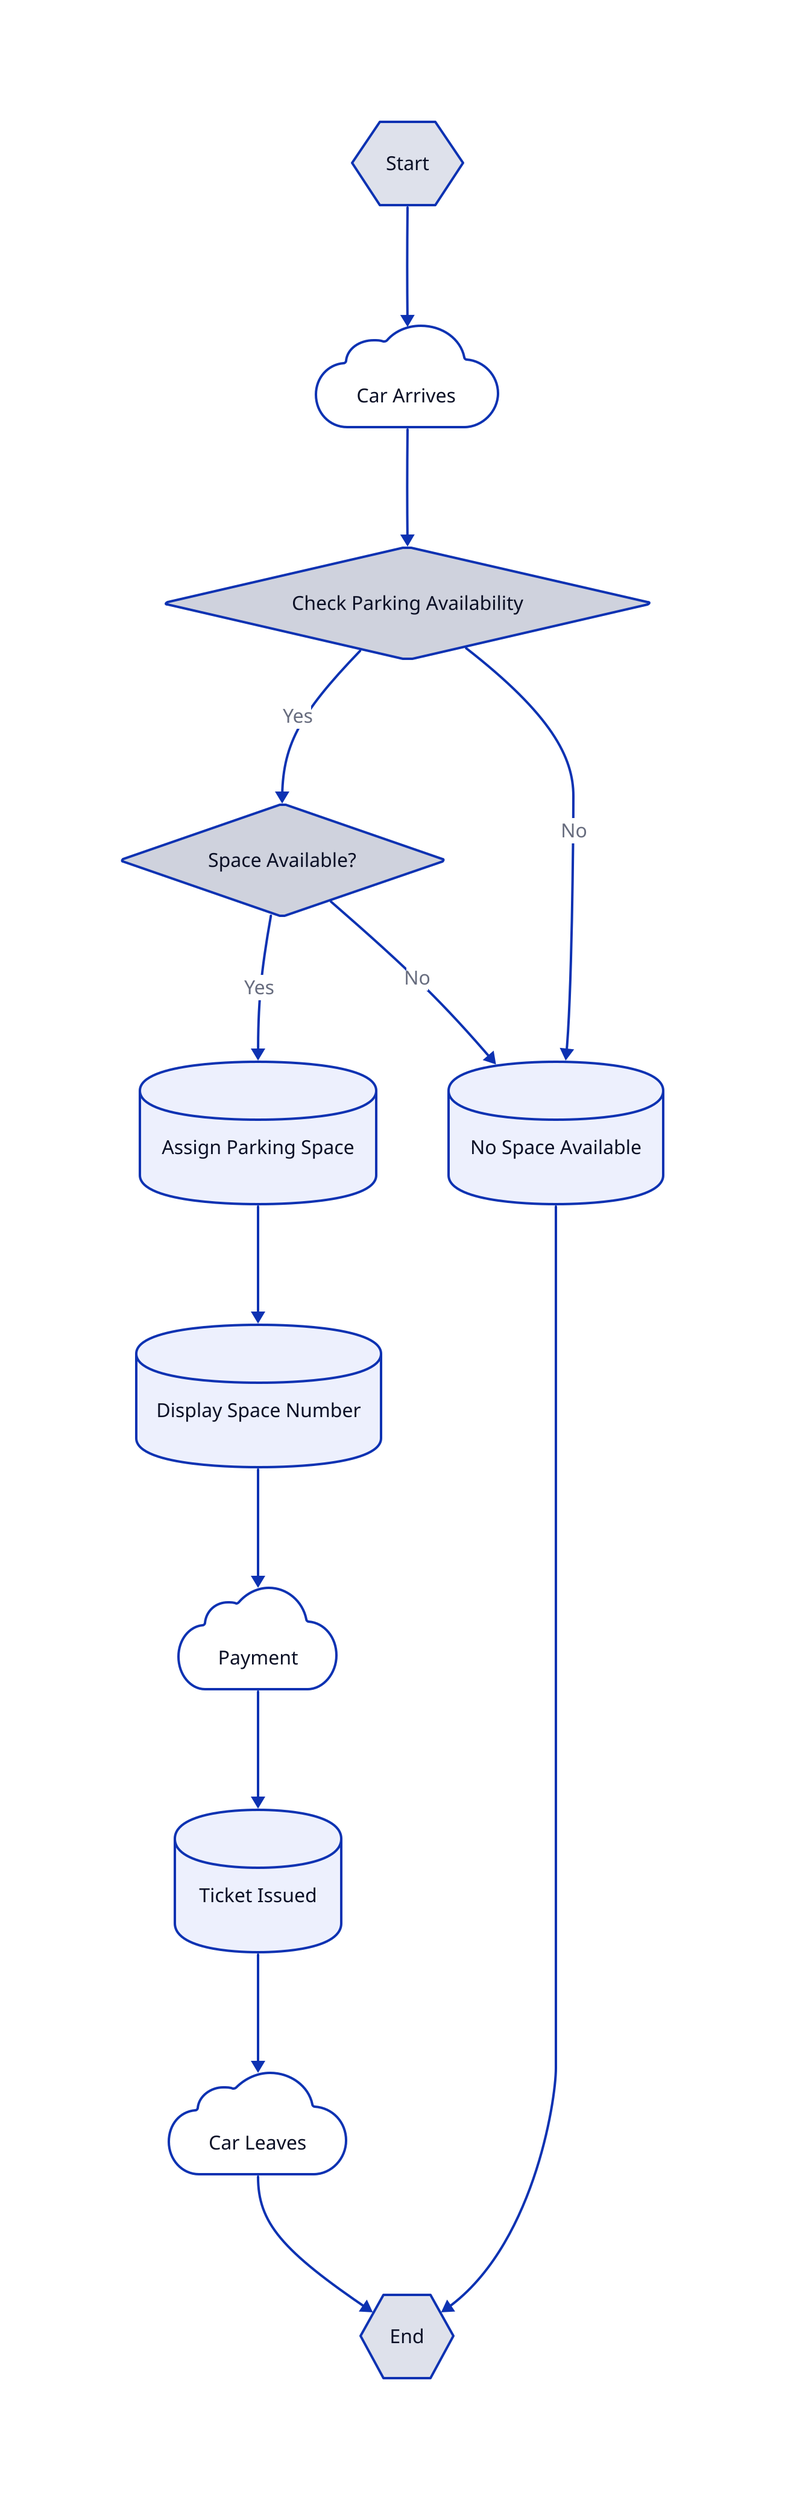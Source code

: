 direction: down
start: "Start" {shape: hexagon}
car_arrives: "Car Arrives" {shape: cloud}
check_availability: "Check Parking Availability" {shape: diamond}
space_available: "Space Available?" {shape: diamond}
assign_space: "Assign Parking Space" {shape: cylinder}
display_space: "Display Space Number" {shape: cylinder}
payment: "Payment" {shape: cloud}
ticket_issued: "Ticket Issued" {shape: cylinder}
car_leaves: "Car Leaves" {shape: cloud}
no_space: "No Space Available" {shape: cylinder}
end: "End" {shape: hexagon}

start -> car_arrives
car_arrives -> check_availability
check_availability -> space_available: "Yes"
check_availability -> no_space: "No"
space_available -> assign_space: "Yes"
space_available -> no_space: "No"
assign_space -> display_space
display_space -> payment
payment -> ticket_issued
ticket_issued -> car_leaves
car_leaves -> end
no_space -> end